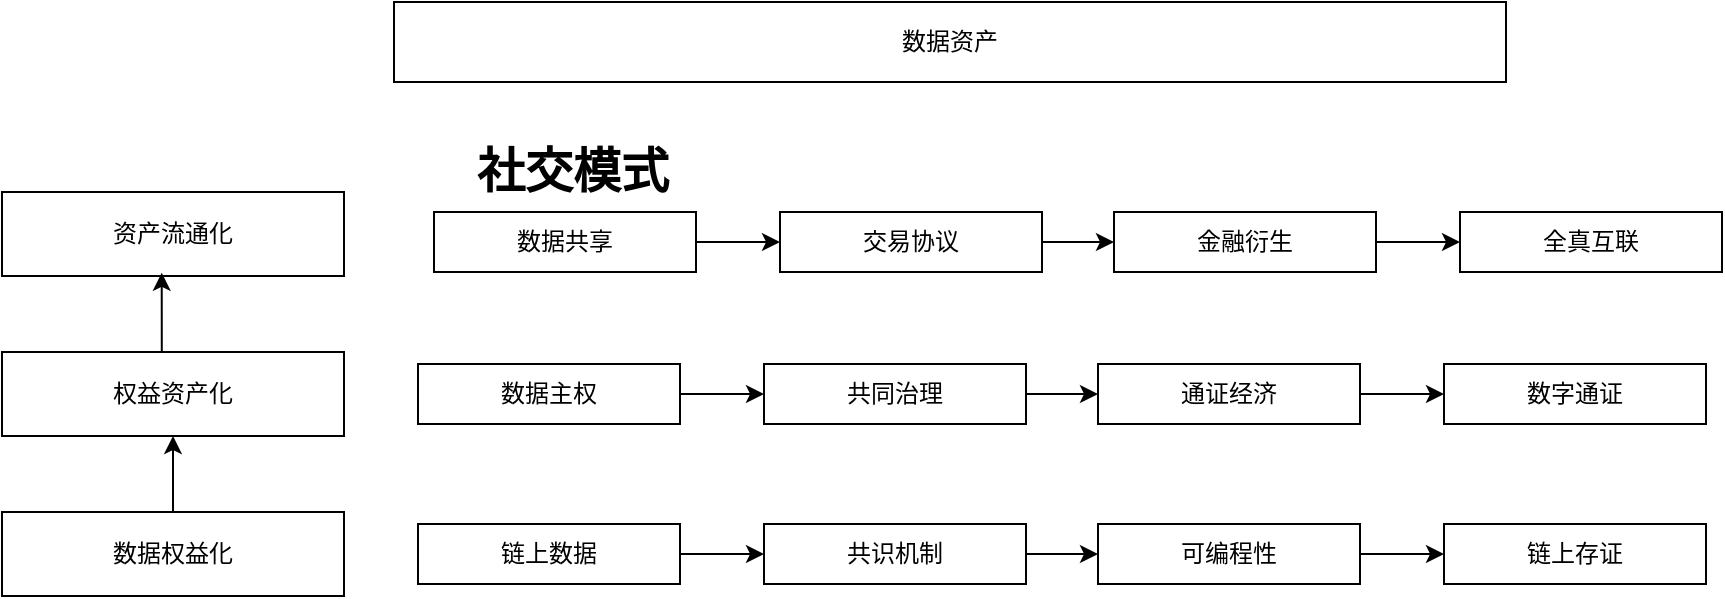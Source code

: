<mxfile version="24.6.5" type="github">
  <diagram name="第 1 页" id="2q5Fwde51ZWy4JRSvFPY">
    <mxGraphModel dx="1741" dy="609" grid="0" gridSize="10" guides="1" tooltips="1" connect="1" arrows="1" fold="1" page="1" pageScale="1" pageWidth="827" pageHeight="1169" math="0" shadow="0">
      <root>
        <mxCell id="0" />
        <mxCell id="1" parent="0" />
        <mxCell id="k7dy4rIS-P17qyrrMMmg-1" value="数据资产" style="rounded=0;whiteSpace=wrap;html=1;" vertex="1" parent="1">
          <mxGeometry x="80" y="140" width="556" height="40" as="geometry" />
        </mxCell>
        <mxCell id="k7dy4rIS-P17qyrrMMmg-4" value="" style="edgeStyle=orthogonalEdgeStyle;rounded=0;orthogonalLoop=1;jettySize=auto;html=1;" edge="1" parent="1" source="k7dy4rIS-P17qyrrMMmg-2" target="k7dy4rIS-P17qyrrMMmg-3">
          <mxGeometry relative="1" as="geometry" />
        </mxCell>
        <mxCell id="k7dy4rIS-P17qyrrMMmg-2" value="数据共享" style="rounded=0;whiteSpace=wrap;html=1;" vertex="1" parent="1">
          <mxGeometry x="100" y="245" width="131" height="30" as="geometry" />
        </mxCell>
        <mxCell id="k7dy4rIS-P17qyrrMMmg-6" value="" style="edgeStyle=orthogonalEdgeStyle;rounded=0;orthogonalLoop=1;jettySize=auto;html=1;" edge="1" parent="1" source="k7dy4rIS-P17qyrrMMmg-3" target="k7dy4rIS-P17qyrrMMmg-5">
          <mxGeometry relative="1" as="geometry" />
        </mxCell>
        <mxCell id="k7dy4rIS-P17qyrrMMmg-3" value="交易协议" style="rounded=0;whiteSpace=wrap;html=1;" vertex="1" parent="1">
          <mxGeometry x="273" y="245" width="131" height="30" as="geometry" />
        </mxCell>
        <mxCell id="k7dy4rIS-P17qyrrMMmg-8" value="" style="edgeStyle=orthogonalEdgeStyle;rounded=0;orthogonalLoop=1;jettySize=auto;html=1;" edge="1" parent="1" source="k7dy4rIS-P17qyrrMMmg-5" target="k7dy4rIS-P17qyrrMMmg-7">
          <mxGeometry relative="1" as="geometry" />
        </mxCell>
        <mxCell id="k7dy4rIS-P17qyrrMMmg-5" value="金融衍生" style="rounded=0;whiteSpace=wrap;html=1;" vertex="1" parent="1">
          <mxGeometry x="440" y="245" width="131" height="30" as="geometry" />
        </mxCell>
        <mxCell id="k7dy4rIS-P17qyrrMMmg-7" value="全真互联" style="rounded=0;whiteSpace=wrap;html=1;" vertex="1" parent="1">
          <mxGeometry x="613" y="245" width="131" height="30" as="geometry" />
        </mxCell>
        <mxCell id="k7dy4rIS-P17qyrrMMmg-9" value="资产流通化" style="rounded=0;whiteSpace=wrap;html=1;" vertex="1" parent="1">
          <mxGeometry x="-116" y="235" width="171" height="42" as="geometry" />
        </mxCell>
        <mxCell id="k7dy4rIS-P17qyrrMMmg-10" value="权益资产化" style="rounded=0;whiteSpace=wrap;html=1;" vertex="1" parent="1">
          <mxGeometry x="-116" y="315" width="171" height="42" as="geometry" />
        </mxCell>
        <mxCell id="k7dy4rIS-P17qyrrMMmg-14" style="edgeStyle=orthogonalEdgeStyle;rounded=0;orthogonalLoop=1;jettySize=auto;html=1;exitX=0.5;exitY=0;exitDx=0;exitDy=0;" edge="1" parent="1" source="k7dy4rIS-P17qyrrMMmg-11" target="k7dy4rIS-P17qyrrMMmg-10">
          <mxGeometry relative="1" as="geometry" />
        </mxCell>
        <mxCell id="k7dy4rIS-P17qyrrMMmg-11" value="数据权益化" style="rounded=0;whiteSpace=wrap;html=1;" vertex="1" parent="1">
          <mxGeometry x="-116" y="395" width="171" height="42" as="geometry" />
        </mxCell>
        <mxCell id="k7dy4rIS-P17qyrrMMmg-13" style="edgeStyle=orthogonalEdgeStyle;rounded=0;orthogonalLoop=1;jettySize=auto;html=1;exitX=0.5;exitY=0;exitDx=0;exitDy=0;entryX=0.467;entryY=0.962;entryDx=0;entryDy=0;entryPerimeter=0;" edge="1" parent="1" source="k7dy4rIS-P17qyrrMMmg-10" target="k7dy4rIS-P17qyrrMMmg-9">
          <mxGeometry relative="1" as="geometry" />
        </mxCell>
        <mxCell id="k7dy4rIS-P17qyrrMMmg-15" value="" style="edgeStyle=orthogonalEdgeStyle;rounded=0;orthogonalLoop=1;jettySize=auto;html=1;" edge="1" parent="1" source="k7dy4rIS-P17qyrrMMmg-16" target="k7dy4rIS-P17qyrrMMmg-18">
          <mxGeometry relative="1" as="geometry" />
        </mxCell>
        <mxCell id="k7dy4rIS-P17qyrrMMmg-16" value="数据主权" style="rounded=0;whiteSpace=wrap;html=1;" vertex="1" parent="1">
          <mxGeometry x="92" y="321" width="131" height="30" as="geometry" />
        </mxCell>
        <mxCell id="k7dy4rIS-P17qyrrMMmg-17" value="" style="edgeStyle=orthogonalEdgeStyle;rounded=0;orthogonalLoop=1;jettySize=auto;html=1;" edge="1" parent="1" source="k7dy4rIS-P17qyrrMMmg-18" target="k7dy4rIS-P17qyrrMMmg-20">
          <mxGeometry relative="1" as="geometry" />
        </mxCell>
        <mxCell id="k7dy4rIS-P17qyrrMMmg-18" value="共同治理" style="rounded=0;whiteSpace=wrap;html=1;" vertex="1" parent="1">
          <mxGeometry x="265" y="321" width="131" height="30" as="geometry" />
        </mxCell>
        <mxCell id="k7dy4rIS-P17qyrrMMmg-19" value="" style="edgeStyle=orthogonalEdgeStyle;rounded=0;orthogonalLoop=1;jettySize=auto;html=1;" edge="1" parent="1" source="k7dy4rIS-P17qyrrMMmg-20" target="k7dy4rIS-P17qyrrMMmg-21">
          <mxGeometry relative="1" as="geometry" />
        </mxCell>
        <mxCell id="k7dy4rIS-P17qyrrMMmg-20" value="通证经济" style="rounded=0;whiteSpace=wrap;html=1;" vertex="1" parent="1">
          <mxGeometry x="432" y="321" width="131" height="30" as="geometry" />
        </mxCell>
        <mxCell id="k7dy4rIS-P17qyrrMMmg-21" value="数字通证" style="rounded=0;whiteSpace=wrap;html=1;" vertex="1" parent="1">
          <mxGeometry x="605" y="321" width="131" height="30" as="geometry" />
        </mxCell>
        <mxCell id="k7dy4rIS-P17qyrrMMmg-22" value="" style="edgeStyle=orthogonalEdgeStyle;rounded=0;orthogonalLoop=1;jettySize=auto;html=1;" edge="1" parent="1" source="k7dy4rIS-P17qyrrMMmg-23" target="k7dy4rIS-P17qyrrMMmg-25">
          <mxGeometry relative="1" as="geometry" />
        </mxCell>
        <mxCell id="k7dy4rIS-P17qyrrMMmg-23" value="链上数据" style="rounded=0;whiteSpace=wrap;html=1;" vertex="1" parent="1">
          <mxGeometry x="92" y="401" width="131" height="30" as="geometry" />
        </mxCell>
        <mxCell id="k7dy4rIS-P17qyrrMMmg-24" value="" style="edgeStyle=orthogonalEdgeStyle;rounded=0;orthogonalLoop=1;jettySize=auto;html=1;" edge="1" parent="1" source="k7dy4rIS-P17qyrrMMmg-25" target="k7dy4rIS-P17qyrrMMmg-27">
          <mxGeometry relative="1" as="geometry" />
        </mxCell>
        <mxCell id="k7dy4rIS-P17qyrrMMmg-25" value="共识机制" style="rounded=0;whiteSpace=wrap;html=1;" vertex="1" parent="1">
          <mxGeometry x="265" y="401" width="131" height="30" as="geometry" />
        </mxCell>
        <mxCell id="k7dy4rIS-P17qyrrMMmg-26" value="" style="edgeStyle=orthogonalEdgeStyle;rounded=0;orthogonalLoop=1;jettySize=auto;html=1;" edge="1" parent="1" source="k7dy4rIS-P17qyrrMMmg-27" target="k7dy4rIS-P17qyrrMMmg-28">
          <mxGeometry relative="1" as="geometry" />
        </mxCell>
        <mxCell id="k7dy4rIS-P17qyrrMMmg-27" value="可编程性" style="rounded=0;whiteSpace=wrap;html=1;" vertex="1" parent="1">
          <mxGeometry x="432" y="401" width="131" height="30" as="geometry" />
        </mxCell>
        <mxCell id="k7dy4rIS-P17qyrrMMmg-28" value="链上存证" style="rounded=0;whiteSpace=wrap;html=1;" vertex="1" parent="1">
          <mxGeometry x="605" y="401" width="131" height="30" as="geometry" />
        </mxCell>
        <mxCell id="k7dy4rIS-P17qyrrMMmg-30" value="&lt;font style=&quot;font-size: 24px;&quot;&gt;&lt;b&gt;社交模式&lt;/b&gt;&lt;/font&gt;" style="text;html=1;align=center;verticalAlign=middle;resizable=0;points=[];autosize=1;strokeColor=none;fillColor=none;" vertex="1" parent="1">
          <mxGeometry x="112" y="204" width="114" height="41" as="geometry" />
        </mxCell>
      </root>
    </mxGraphModel>
  </diagram>
</mxfile>
